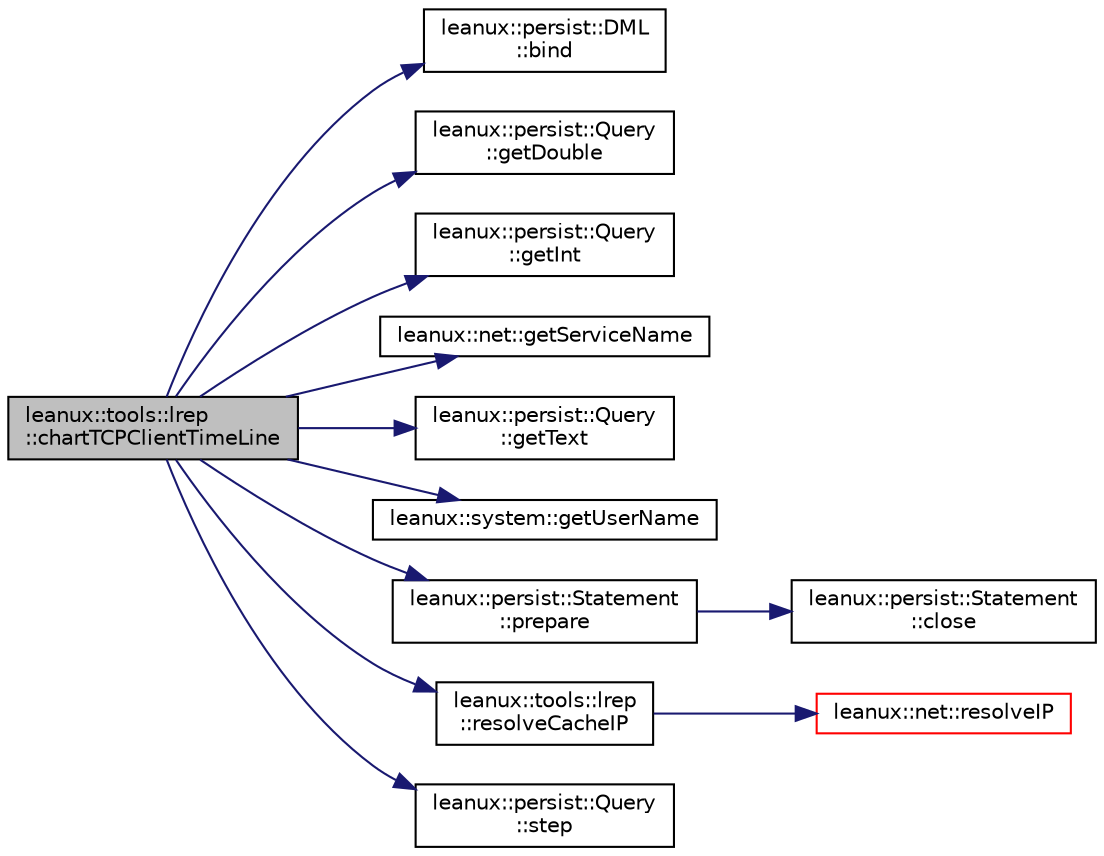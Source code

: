 digraph "leanux::tools::lrep::chartTCPClientTimeLine"
{
 // LATEX_PDF_SIZE
  bgcolor="transparent";
  edge [fontname="Helvetica",fontsize="10",labelfontname="Helvetica",labelfontsize="10"];
  node [fontname="Helvetica",fontsize="10",shape=record];
  rankdir="LR";
  Node1 [label="leanux::tools::lrep\l::chartTCPClientTimeLine",height=0.2,width=0.4,color="black", fillcolor="grey75", style="filled", fontcolor="black",tooltip=" "];
  Node1 -> Node2 [color="midnightblue",fontsize="10",style="solid",fontname="Helvetica"];
  Node2 [label="leanux::persist::DML\l::bind",height=0.2,width=0.4,color="black",URL="$classleanux_1_1persist_1_1DML.html#a8df01a6d880515c22106e424ed342c81",tooltip="Bind a double value to the bind at position."];
  Node1 -> Node3 [color="midnightblue",fontsize="10",style="solid",fontname="Helvetica"];
  Node3 [label="leanux::persist::Query\l::getDouble",height=0.2,width=0.4,color="black",URL="$classleanux_1_1persist_1_1Query.html#ac71ce2dce629c76434dfb541bbe55658",tooltip="Get double value from select list."];
  Node1 -> Node4 [color="midnightblue",fontsize="10",style="solid",fontname="Helvetica"];
  Node4 [label="leanux::persist::Query\l::getInt",height=0.2,width=0.4,color="black",URL="$classleanux_1_1persist_1_1Query.html#a86b5deec83f9cdf0c72f6caf503984d9",tooltip="Get int value from select list."];
  Node1 -> Node5 [color="midnightblue",fontsize="10",style="solid",fontname="Helvetica"];
  Node5 [label="leanux::net::getServiceName",height=0.2,width=0.4,color="black",URL="$namespaceleanux_1_1net.html#af3904a30ad9b1588f1d534d2b1459f23",tooltip="Get the service name, eg 'ssh' for port 22."];
  Node1 -> Node6 [color="midnightblue",fontsize="10",style="solid",fontname="Helvetica"];
  Node6 [label="leanux::persist::Query\l::getText",height=0.2,width=0.4,color="black",URL="$classleanux_1_1persist_1_1Query.html#a1fb83650612ff31e31805b1496fdf0fb",tooltip="Get string value from select list."];
  Node1 -> Node7 [color="midnightblue",fontsize="10",style="solid",fontname="Helvetica"];
  Node7 [label="leanux::system::getUserName",height=0.2,width=0.4,color="black",URL="$namespaceleanux_1_1system.html#a15a1517cb994968027d406402a588157",tooltip="Get username from a uid."];
  Node1 -> Node8 [color="midnightblue",fontsize="10",style="solid",fontname="Helvetica"];
  Node8 [label="leanux::persist::Statement\l::prepare",height=0.2,width=0.4,color="black",URL="$classleanux_1_1persist_1_1Statement.html#a1b809c1b1d0e9d24af65e439c3893d74",tooltip="Prepare a SQL statement."];
  Node8 -> Node9 [color="midnightblue",fontsize="10",style="solid",fontname="Helvetica"];
  Node9 [label="leanux::persist::Statement\l::close",height=0.2,width=0.4,color="black",URL="$classleanux_1_1persist_1_1Statement.html#a5b31fb14297ad5c1c342cfc0d8f797de",tooltip="A statement handle can be explicitly closed without deleting the Statement object itself."];
  Node1 -> Node10 [color="midnightblue",fontsize="10",style="solid",fontname="Helvetica"];
  Node10 [label="leanux::tools::lrep\l::resolveCacheIP",height=0.2,width=0.4,color="black",URL="$namespaceleanux_1_1tools_1_1lrep.html#a48bbe696793b1557d9244bff602b9743",tooltip="get from cache or DNS request on cache miss"];
  Node10 -> Node11 [color="midnightblue",fontsize="10",style="solid",fontname="Helvetica"];
  Node11 [label="leanux::net::resolveIP",height=0.2,width=0.4,color="red",URL="$namespaceleanux_1_1net.html#a63180a19841a83de5f17eca4c4e055dd",tooltip="Try to resolve an IPv4 or IPv6 address."];
  Node1 -> Node13 [color="midnightblue",fontsize="10",style="solid",fontname="Helvetica"];
  Node13 [label="leanux::persist::Query\l::step",height=0.2,width=0.4,color="black",URL="$classleanux_1_1persist_1_1Query.html#a294e11c33a22761503c49418f5ca9815",tooltip="Step the result list, end of list returns false."];
}

